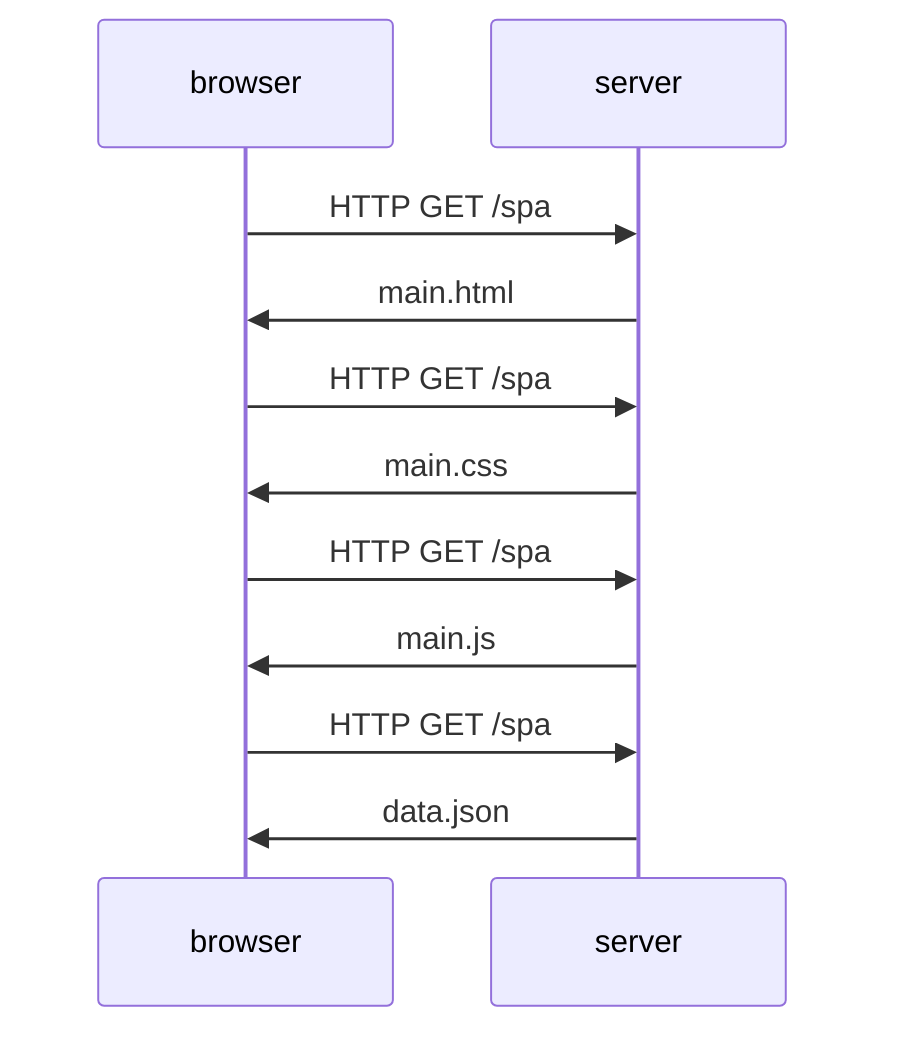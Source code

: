 sequenceDiagram
    participant browser
    participant server

    browser->>server: HTTP GET /spa
    server->>browser: main.html
    browser->>server: HTTP GET /spa
    server->>browser: main.css
    browser->>server: HTTP GET /spa
    server->>browser: main.js
    browser->>server: HTTP GET /spa
    server->>browser: data.json